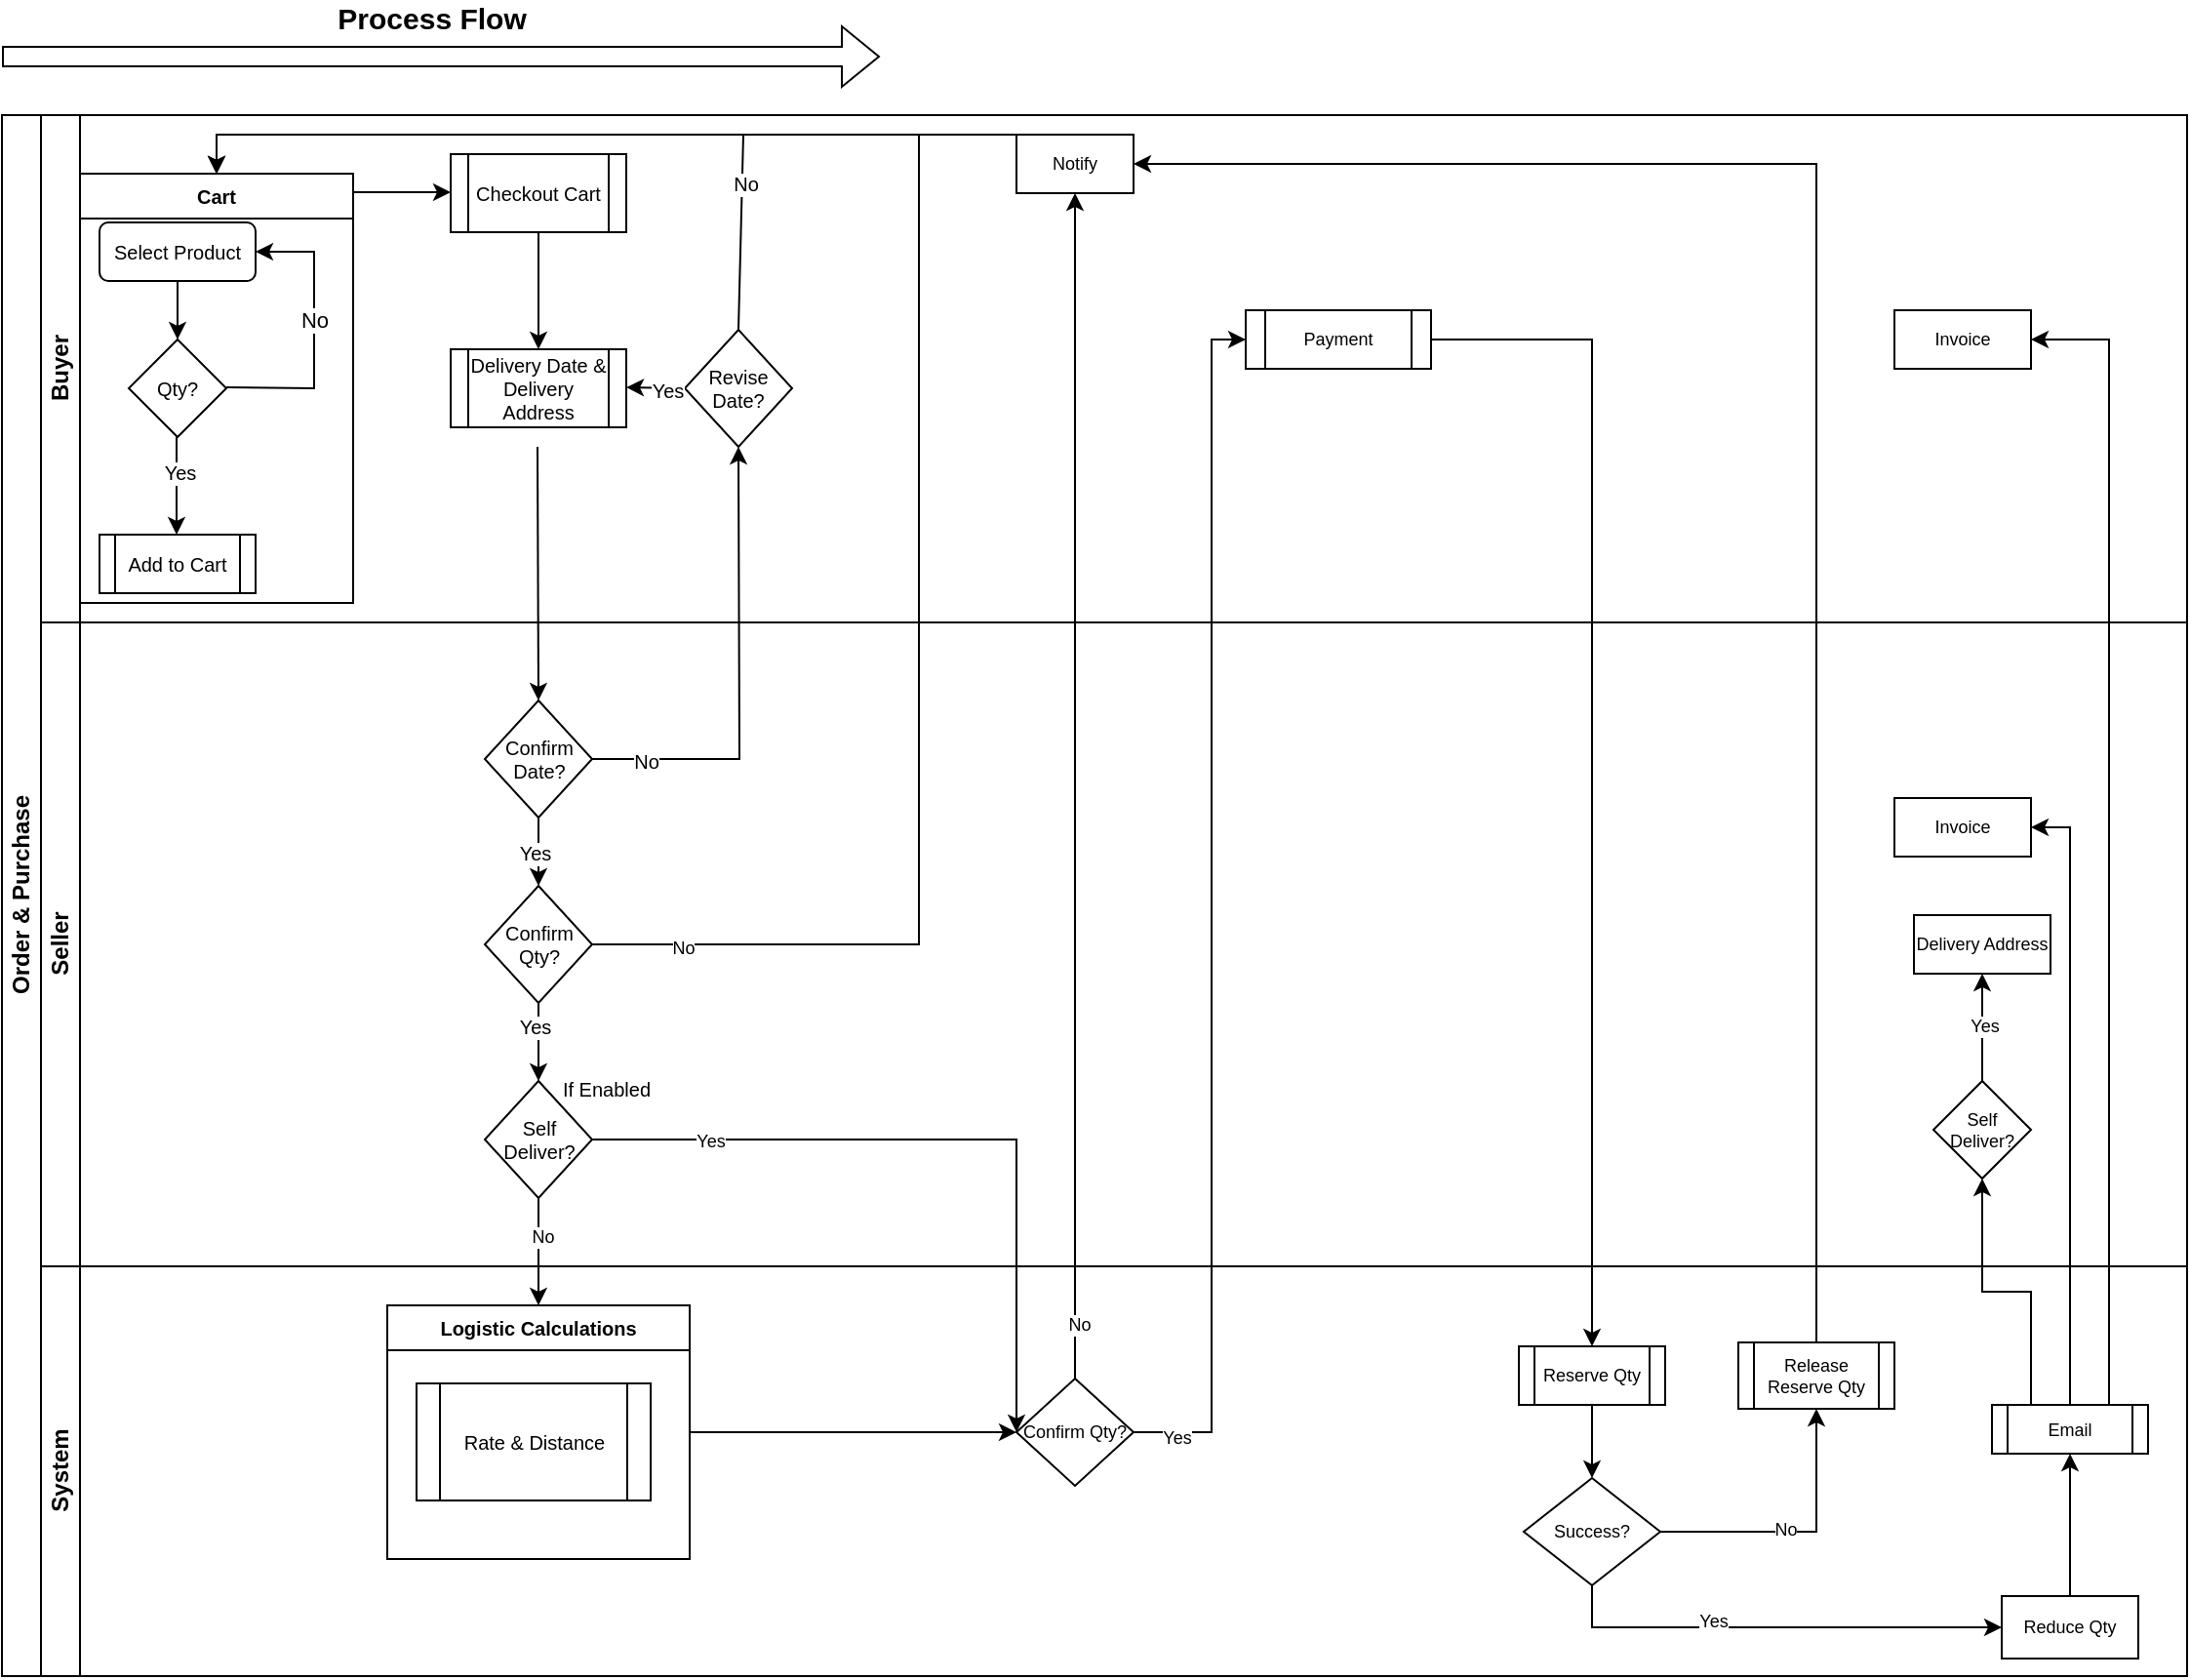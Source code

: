 <mxfile version="15.7.0" type="github">
  <diagram id="prtHgNgQTEPvFCAcTncT" name="Page-1">
    <mxGraphModel dx="868" dy="450" grid="1" gridSize="10" guides="1" tooltips="1" connect="1" arrows="1" fold="1" page="1" pageScale="1" pageWidth="827" pageHeight="1169" math="0" shadow="0">
      <root>
        <mxCell id="0" />
        <mxCell id="1" parent="0" />
        <mxCell id="dNxyNK7c78bLwvsdeMH5-19" value="Order &amp;amp; Purchase" style="swimlane;html=1;childLayout=stackLayout;resizeParent=1;resizeParentMax=0;horizontal=0;startSize=20;horizontalStack=0;" parent="1" vertex="1">
          <mxGeometry x="120" y="120" width="1120" height="800" as="geometry" />
        </mxCell>
        <mxCell id="dNxyNK7c78bLwvsdeMH5-20" value="Buyer" style="swimlane;html=1;startSize=20;horizontal=0;" parent="dNxyNK7c78bLwvsdeMH5-19" vertex="1">
          <mxGeometry x="20" width="1100" height="260" as="geometry" />
        </mxCell>
        <mxCell id="1DLhWKv3IPWzaCDEE1xv-9" value="Cart" style="swimlane;fontSize=10;" vertex="1" parent="dNxyNK7c78bLwvsdeMH5-20">
          <mxGeometry x="20" y="30" width="140" height="220" as="geometry">
            <mxRectangle x="20" width="50" height="23" as="alternateBounds" />
          </mxGeometry>
        </mxCell>
        <mxCell id="1DLhWKv3IPWzaCDEE1xv-1" value="Select Product" style="rounded=1;whiteSpace=wrap;html=1;fontSize=10;" vertex="1" parent="1DLhWKv3IPWzaCDEE1xv-9">
          <mxGeometry x="10" y="25" width="80" height="30" as="geometry" />
        </mxCell>
        <mxCell id="1DLhWKv3IPWzaCDEE1xv-2" value="&lt;font size=&quot;1&quot;&gt;Qty?&lt;/font&gt;" style="rhombus;whiteSpace=wrap;html=1;" vertex="1" parent="1DLhWKv3IPWzaCDEE1xv-9">
          <mxGeometry x="25" y="85" width="50" height="50" as="geometry" />
        </mxCell>
        <mxCell id="1DLhWKv3IPWzaCDEE1xv-3" value="" style="endArrow=classic;html=1;rounded=0;fontSize=11;" edge="1" parent="1DLhWKv3IPWzaCDEE1xv-9">
          <mxGeometry width="50" height="50" relative="1" as="geometry">
            <mxPoint x="50" y="55" as="sourcePoint" />
            <mxPoint x="50" y="85" as="targetPoint" />
            <Array as="points" />
          </mxGeometry>
        </mxCell>
        <mxCell id="1DLhWKv3IPWzaCDEE1xv-4" value="" style="endArrow=classic;html=1;rounded=0;fontSize=11;entryX=1;entryY=0.5;entryDx=0;entryDy=0;" edge="1" parent="1DLhWKv3IPWzaCDEE1xv-9">
          <mxGeometry width="50" height="50" relative="1" as="geometry">
            <mxPoint x="75" y="109.5" as="sourcePoint" />
            <mxPoint x="90" y="40" as="targetPoint" />
            <Array as="points">
              <mxPoint x="120" y="110" />
              <mxPoint x="120" y="40" />
            </Array>
          </mxGeometry>
        </mxCell>
        <mxCell id="1DLhWKv3IPWzaCDEE1xv-5" value="No" style="edgeLabel;html=1;align=center;verticalAlign=middle;resizable=0;points=[];fontSize=11;" vertex="1" connectable="0" parent="1DLhWKv3IPWzaCDEE1xv-4">
          <mxGeometry x="-0.09" relative="1" as="geometry">
            <mxPoint y="-14" as="offset" />
          </mxGeometry>
        </mxCell>
        <mxCell id="1DLhWKv3IPWzaCDEE1xv-6" value="&lt;font size=&quot;1&quot;&gt;Add to Cart&lt;/font&gt;" style="shape=process;whiteSpace=wrap;html=1;backgroundOutline=1;fontSize=11;" vertex="1" parent="1DLhWKv3IPWzaCDEE1xv-9">
          <mxGeometry x="10" y="185" width="80" height="30" as="geometry" />
        </mxCell>
        <mxCell id="1DLhWKv3IPWzaCDEE1xv-7" value="" style="endArrow=classic;html=1;rounded=0;fontSize=10;" edge="1" parent="1DLhWKv3IPWzaCDEE1xv-9">
          <mxGeometry width="50" height="50" relative="1" as="geometry">
            <mxPoint x="49.5" y="135" as="sourcePoint" />
            <mxPoint x="49.5" y="185" as="targetPoint" />
          </mxGeometry>
        </mxCell>
        <mxCell id="1DLhWKv3IPWzaCDEE1xv-8" value="Yes" style="edgeLabel;html=1;align=center;verticalAlign=middle;resizable=0;points=[];fontSize=10;" vertex="1" connectable="0" parent="1DLhWKv3IPWzaCDEE1xv-7">
          <mxGeometry x="-0.28" y="1" relative="1" as="geometry">
            <mxPoint as="offset" />
          </mxGeometry>
        </mxCell>
        <mxCell id="1DLhWKv3IPWzaCDEE1xv-12" value="" style="endArrow=classic;html=1;rounded=0;fontSize=10;" edge="1" parent="dNxyNK7c78bLwvsdeMH5-20">
          <mxGeometry width="50" height="50" relative="1" as="geometry">
            <mxPoint x="160" y="39.5" as="sourcePoint" />
            <mxPoint x="210" y="39.5" as="targetPoint" />
          </mxGeometry>
        </mxCell>
        <mxCell id="1DLhWKv3IPWzaCDEE1xv-18" style="edgeStyle=orthogonalEdgeStyle;rounded=0;orthogonalLoop=1;jettySize=auto;html=1;exitX=0.5;exitY=1;exitDx=0;exitDy=0;entryX=0.5;entryY=0;entryDx=0;entryDy=0;fontSize=10;" edge="1" parent="dNxyNK7c78bLwvsdeMH5-20" source="1DLhWKv3IPWzaCDEE1xv-13" target="1DLhWKv3IPWzaCDEE1xv-17">
          <mxGeometry relative="1" as="geometry" />
        </mxCell>
        <mxCell id="1DLhWKv3IPWzaCDEE1xv-13" value="Checkout Cart" style="shape=process;whiteSpace=wrap;html=1;backgroundOutline=1;fontSize=10;" vertex="1" parent="dNxyNK7c78bLwvsdeMH5-20">
          <mxGeometry x="210" y="20" width="90" height="40" as="geometry" />
        </mxCell>
        <mxCell id="1DLhWKv3IPWzaCDEE1xv-17" value="Delivery Date &amp;amp; Delivery Address" style="shape=process;whiteSpace=wrap;html=1;backgroundOutline=1;fontSize=10;" vertex="1" parent="dNxyNK7c78bLwvsdeMH5-20">
          <mxGeometry x="210" y="120" width="90" height="40" as="geometry" />
        </mxCell>
        <mxCell id="1DLhWKv3IPWzaCDEE1xv-19" value="" style="endArrow=classic;html=1;rounded=0;fontSize=10;entryX=0.5;entryY=0;entryDx=0;entryDy=0;" edge="1" parent="dNxyNK7c78bLwvsdeMH5-20" target="1DLhWKv3IPWzaCDEE1xv-20">
          <mxGeometry width="50" height="50" relative="1" as="geometry">
            <mxPoint x="254.5" y="170" as="sourcePoint" />
            <mxPoint x="255" y="280" as="targetPoint" />
          </mxGeometry>
        </mxCell>
        <mxCell id="1DLhWKv3IPWzaCDEE1xv-27" value="Revise Date?" style="rhombus;whiteSpace=wrap;html=1;fontSize=10;" vertex="1" parent="dNxyNK7c78bLwvsdeMH5-20">
          <mxGeometry x="330" y="110" width="55" height="60" as="geometry" />
        </mxCell>
        <mxCell id="1DLhWKv3IPWzaCDEE1xv-30" value="" style="endArrow=classic;html=1;rounded=0;fontSize=10;" edge="1" parent="dNxyNK7c78bLwvsdeMH5-20">
          <mxGeometry width="50" height="50" relative="1" as="geometry">
            <mxPoint x="330" y="140" as="sourcePoint" />
            <mxPoint x="300" y="139.5" as="targetPoint" />
          </mxGeometry>
        </mxCell>
        <mxCell id="1DLhWKv3IPWzaCDEE1xv-31" value="Yes" style="edgeLabel;html=1;align=center;verticalAlign=middle;resizable=0;points=[];fontSize=10;" vertex="1" connectable="0" parent="1DLhWKv3IPWzaCDEE1xv-30">
          <mxGeometry x="-0.4" y="1" relative="1" as="geometry">
            <mxPoint as="offset" />
          </mxGeometry>
        </mxCell>
        <mxCell id="1DLhWKv3IPWzaCDEE1xv-32" value="" style="endArrow=classic;html=1;rounded=0;fontSize=10;entryX=0.5;entryY=0;entryDx=0;entryDy=0;exitX=0.5;exitY=0;exitDx=0;exitDy=0;" edge="1" parent="dNxyNK7c78bLwvsdeMH5-20" source="1DLhWKv3IPWzaCDEE1xv-27" target="1DLhWKv3IPWzaCDEE1xv-9">
          <mxGeometry width="50" height="50" relative="1" as="geometry">
            <mxPoint x="360" y="110" as="sourcePoint" />
            <mxPoint x="360" y="10" as="targetPoint" />
            <Array as="points">
              <mxPoint x="360" y="10" />
              <mxPoint x="90" y="10" />
            </Array>
          </mxGeometry>
        </mxCell>
        <mxCell id="1DLhWKv3IPWzaCDEE1xv-33" value="No" style="edgeLabel;html=1;align=center;verticalAlign=middle;resizable=0;points=[];fontSize=10;" vertex="1" connectable="0" parent="1DLhWKv3IPWzaCDEE1xv-32">
          <mxGeometry x="-0.615" y="-1" relative="1" as="geometry">
            <mxPoint as="offset" />
          </mxGeometry>
        </mxCell>
        <mxCell id="1DLhWKv3IPWzaCDEE1xv-64" style="edgeStyle=orthogonalEdgeStyle;rounded=0;orthogonalLoop=1;jettySize=auto;html=1;exitX=0;exitY=0.5;exitDx=0;exitDy=0;entryX=0.5;entryY=0;entryDx=0;entryDy=0;fontSize=9;" edge="1" parent="dNxyNK7c78bLwvsdeMH5-20" source="1DLhWKv3IPWzaCDEE1xv-62" target="1DLhWKv3IPWzaCDEE1xv-9">
          <mxGeometry relative="1" as="geometry">
            <Array as="points">
              <mxPoint x="500" y="10" />
              <mxPoint x="90" y="10" />
            </Array>
          </mxGeometry>
        </mxCell>
        <mxCell id="1DLhWKv3IPWzaCDEE1xv-62" value="Notify" style="rounded=0;whiteSpace=wrap;html=1;fontSize=9;" vertex="1" parent="dNxyNK7c78bLwvsdeMH5-20">
          <mxGeometry x="500" y="10" width="60" height="30" as="geometry" />
        </mxCell>
        <mxCell id="1DLhWKv3IPWzaCDEE1xv-68" value="Payment" style="shape=process;whiteSpace=wrap;html=1;backgroundOutline=1;fontSize=9;" vertex="1" parent="dNxyNK7c78bLwvsdeMH5-20">
          <mxGeometry x="617.5" y="100" width="95" height="30" as="geometry" />
        </mxCell>
        <mxCell id="1DLhWKv3IPWzaCDEE1xv-85" value="Invoice" style="rounded=0;whiteSpace=wrap;html=1;fontSize=9;" vertex="1" parent="dNxyNK7c78bLwvsdeMH5-20">
          <mxGeometry x="950" y="100" width="70" height="30" as="geometry" />
        </mxCell>
        <mxCell id="1DLhWKv3IPWzaCDEE1xv-21" value="" style="endArrow=classic;html=1;rounded=0;fontSize=10;exitX=1;exitY=0.5;exitDx=0;exitDy=0;entryX=0.5;entryY=1;entryDx=0;entryDy=0;" edge="1" parent="dNxyNK7c78bLwvsdeMH5-19" source="1DLhWKv3IPWzaCDEE1xv-20" target="1DLhWKv3IPWzaCDEE1xv-27">
          <mxGeometry width="50" height="50" relative="1" as="geometry">
            <mxPoint x="310" y="300" as="sourcePoint" />
            <mxPoint x="380" y="330" as="targetPoint" />
            <Array as="points">
              <mxPoint x="350" y="330" />
              <mxPoint x="378" y="330" />
            </Array>
          </mxGeometry>
        </mxCell>
        <mxCell id="1DLhWKv3IPWzaCDEE1xv-28" value="No" style="edgeLabel;html=1;align=center;verticalAlign=middle;resizable=0;points=[];fontSize=10;" vertex="1" connectable="0" parent="1DLhWKv3IPWzaCDEE1xv-21">
          <mxGeometry x="0.214" relative="1" as="geometry">
            <mxPoint x="-48" y="68" as="offset" />
          </mxGeometry>
        </mxCell>
        <mxCell id="dNxyNK7c78bLwvsdeMH5-21" value="Seller" style="swimlane;html=1;startSize=20;horizontal=0;" parent="dNxyNK7c78bLwvsdeMH5-19" vertex="1">
          <mxGeometry x="20" y="260" width="1100" height="330" as="geometry" />
        </mxCell>
        <mxCell id="1DLhWKv3IPWzaCDEE1xv-25" style="edgeStyle=orthogonalEdgeStyle;rounded=0;orthogonalLoop=1;jettySize=auto;html=1;exitX=0.5;exitY=1;exitDx=0;exitDy=0;entryX=0.5;entryY=0;entryDx=0;entryDy=0;fontSize=10;" edge="1" parent="dNxyNK7c78bLwvsdeMH5-21" source="1DLhWKv3IPWzaCDEE1xv-20" target="1DLhWKv3IPWzaCDEE1xv-51">
          <mxGeometry relative="1" as="geometry" />
        </mxCell>
        <mxCell id="1DLhWKv3IPWzaCDEE1xv-20" value="Confirm Date?" style="rhombus;whiteSpace=wrap;html=1;fontSize=10;" vertex="1" parent="dNxyNK7c78bLwvsdeMH5-21">
          <mxGeometry x="227.5" y="40" width="55" height="60" as="geometry" />
        </mxCell>
        <mxCell id="1DLhWKv3IPWzaCDEE1xv-23" value="Self Deliver?" style="rhombus;whiteSpace=wrap;html=1;fontSize=10;" vertex="1" parent="dNxyNK7c78bLwvsdeMH5-21">
          <mxGeometry x="227.5" y="235" width="55" height="60" as="geometry" />
        </mxCell>
        <mxCell id="1DLhWKv3IPWzaCDEE1xv-35" value="If Enabled" style="text;html=1;strokeColor=none;fillColor=none;align=center;verticalAlign=middle;whiteSpace=wrap;rounded=0;fontSize=10;" vertex="1" parent="dNxyNK7c78bLwvsdeMH5-21">
          <mxGeometry x="260" y="224" width="60" height="30" as="geometry" />
        </mxCell>
        <mxCell id="1DLhWKv3IPWzaCDEE1xv-53" style="edgeStyle=orthogonalEdgeStyle;rounded=0;orthogonalLoop=1;jettySize=auto;html=1;exitX=0.5;exitY=1;exitDx=0;exitDy=0;entryX=0.5;entryY=0;entryDx=0;entryDy=0;fontSize=9;" edge="1" parent="dNxyNK7c78bLwvsdeMH5-21" source="1DLhWKv3IPWzaCDEE1xv-51" target="1DLhWKv3IPWzaCDEE1xv-23">
          <mxGeometry relative="1" as="geometry" />
        </mxCell>
        <mxCell id="1DLhWKv3IPWzaCDEE1xv-51" value="Confirm Qty?" style="rhombus;whiteSpace=wrap;html=1;fontSize=10;" vertex="1" parent="dNxyNK7c78bLwvsdeMH5-21">
          <mxGeometry x="227.5" y="135" width="55" height="60" as="geometry" />
        </mxCell>
        <mxCell id="1DLhWKv3IPWzaCDEE1xv-54" value="Yes" style="edgeLabel;html=1;align=center;verticalAlign=middle;resizable=0;points=[];fontSize=10;" vertex="1" connectable="0" parent="dNxyNK7c78bLwvsdeMH5-21">
          <mxGeometry x="319.999" y="170.0" as="geometry">
            <mxPoint x="-67" y="37" as="offset" />
          </mxGeometry>
        </mxCell>
        <mxCell id="1DLhWKv3IPWzaCDEE1xv-84" value="Invoice" style="rounded=0;whiteSpace=wrap;html=1;fontSize=9;" vertex="1" parent="dNxyNK7c78bLwvsdeMH5-21">
          <mxGeometry x="950" y="90" width="70" height="30" as="geometry" />
        </mxCell>
        <mxCell id="1DLhWKv3IPWzaCDEE1xv-106" style="edgeStyle=orthogonalEdgeStyle;rounded=0;orthogonalLoop=1;jettySize=auto;html=1;exitX=0.5;exitY=0;exitDx=0;exitDy=0;entryX=0.5;entryY=1;entryDx=0;entryDy=0;fontSize=9;" edge="1" parent="dNxyNK7c78bLwvsdeMH5-21" source="1DLhWKv3IPWzaCDEE1xv-101" target="1DLhWKv3IPWzaCDEE1xv-103">
          <mxGeometry relative="1" as="geometry" />
        </mxCell>
        <mxCell id="1DLhWKv3IPWzaCDEE1xv-101" value="Self Deliver?" style="rhombus;whiteSpace=wrap;html=1;fontSize=9;" vertex="1" parent="dNxyNK7c78bLwvsdeMH5-21">
          <mxGeometry x="970" y="235" width="50" height="50" as="geometry" />
        </mxCell>
        <mxCell id="1DLhWKv3IPWzaCDEE1xv-103" value="Delivery Address" style="rounded=0;whiteSpace=wrap;html=1;fontSize=9;" vertex="1" parent="dNxyNK7c78bLwvsdeMH5-21">
          <mxGeometry x="960" y="150" width="70" height="30" as="geometry" />
        </mxCell>
        <mxCell id="1DLhWKv3IPWzaCDEE1xv-39" value="" style="endArrow=classic;html=1;rounded=0;fontSize=10;entryX=0.5;entryY=0;entryDx=0;entryDy=0;exitX=0.5;exitY=1;exitDx=0;exitDy=0;" edge="1" parent="dNxyNK7c78bLwvsdeMH5-19" source="1DLhWKv3IPWzaCDEE1xv-23" target="1DLhWKv3IPWzaCDEE1xv-41">
          <mxGeometry width="50" height="50" relative="1" as="geometry">
            <mxPoint x="300" y="540" as="sourcePoint" />
            <mxPoint x="274.5" y="541" as="targetPoint" />
          </mxGeometry>
        </mxCell>
        <mxCell id="1DLhWKv3IPWzaCDEE1xv-49" value="No" style="edgeLabel;html=1;align=center;verticalAlign=middle;resizable=0;points=[];fontSize=9;" vertex="1" connectable="0" parent="1DLhWKv3IPWzaCDEE1xv-39">
          <mxGeometry x="-0.286" y="2" relative="1" as="geometry">
            <mxPoint as="offset" />
          </mxGeometry>
        </mxCell>
        <mxCell id="1DLhWKv3IPWzaCDEE1xv-55" style="edgeStyle=orthogonalEdgeStyle;rounded=0;orthogonalLoop=1;jettySize=auto;html=1;exitX=1;exitY=0.5;exitDx=0;exitDy=0;fontSize=9;entryX=0.5;entryY=0;entryDx=0;entryDy=0;" edge="1" parent="dNxyNK7c78bLwvsdeMH5-19" source="1DLhWKv3IPWzaCDEE1xv-51" target="1DLhWKv3IPWzaCDEE1xv-9">
          <mxGeometry relative="1" as="geometry">
            <mxPoint x="470" y="230" as="targetPoint" />
            <Array as="points">
              <mxPoint x="470" y="425" />
              <mxPoint x="470" y="10" />
              <mxPoint x="110" y="10" />
            </Array>
          </mxGeometry>
        </mxCell>
        <mxCell id="1DLhWKv3IPWzaCDEE1xv-56" value="No" style="edgeLabel;html=1;align=center;verticalAlign=middle;resizable=0;points=[];fontSize=9;" vertex="1" connectable="0" parent="1DLhWKv3IPWzaCDEE1xv-55">
          <mxGeometry x="-0.905" y="-2" relative="1" as="geometry">
            <mxPoint x="1" as="offset" />
          </mxGeometry>
        </mxCell>
        <mxCell id="1DLhWKv3IPWzaCDEE1xv-63" style="edgeStyle=orthogonalEdgeStyle;rounded=0;orthogonalLoop=1;jettySize=auto;html=1;exitX=0.5;exitY=0;exitDx=0;exitDy=0;fontSize=9;entryX=0.5;entryY=1;entryDx=0;entryDy=0;" edge="1" parent="dNxyNK7c78bLwvsdeMH5-19" source="1DLhWKv3IPWzaCDEE1xv-59" target="1DLhWKv3IPWzaCDEE1xv-62">
          <mxGeometry relative="1" as="geometry">
            <mxPoint x="550" y="50" as="targetPoint" />
          </mxGeometry>
        </mxCell>
        <mxCell id="1DLhWKv3IPWzaCDEE1xv-65" value="No" style="edgeLabel;html=1;align=center;verticalAlign=middle;resizable=0;points=[];fontSize=9;" vertex="1" connectable="0" parent="1DLhWKv3IPWzaCDEE1xv-63">
          <mxGeometry x="-0.909" y="-2" relative="1" as="geometry">
            <mxPoint as="offset" />
          </mxGeometry>
        </mxCell>
        <mxCell id="1DLhWKv3IPWzaCDEE1xv-86" style="edgeStyle=orthogonalEdgeStyle;rounded=0;orthogonalLoop=1;jettySize=auto;html=1;exitX=0.5;exitY=0;exitDx=0;exitDy=0;entryX=1;entryY=0.5;entryDx=0;entryDy=0;fontSize=9;" edge="1" parent="dNxyNK7c78bLwvsdeMH5-19" source="1DLhWKv3IPWzaCDEE1xv-82" target="1DLhWKv3IPWzaCDEE1xv-84">
          <mxGeometry relative="1" as="geometry" />
        </mxCell>
        <mxCell id="1DLhWKv3IPWzaCDEE1xv-87" style="edgeStyle=orthogonalEdgeStyle;rounded=0;orthogonalLoop=1;jettySize=auto;html=1;exitX=0.75;exitY=0;exitDx=0;exitDy=0;entryX=1;entryY=0.5;entryDx=0;entryDy=0;fontSize=9;" edge="1" parent="dNxyNK7c78bLwvsdeMH5-19" source="1DLhWKv3IPWzaCDEE1xv-82" target="1DLhWKv3IPWzaCDEE1xv-85">
          <mxGeometry relative="1" as="geometry" />
        </mxCell>
        <mxCell id="1DLhWKv3IPWzaCDEE1xv-67" style="edgeStyle=orthogonalEdgeStyle;rounded=0;orthogonalLoop=1;jettySize=auto;html=1;exitX=1;exitY=0.5;exitDx=0;exitDy=0;fontSize=9;entryX=0;entryY=0.5;entryDx=0;entryDy=0;" edge="1" parent="dNxyNK7c78bLwvsdeMH5-19" source="1DLhWKv3IPWzaCDEE1xv-59" target="1DLhWKv3IPWzaCDEE1xv-68">
          <mxGeometry relative="1" as="geometry">
            <mxPoint x="670" y="440" as="targetPoint" />
            <Array as="points">
              <mxPoint x="620" y="675" />
              <mxPoint x="620" y="115" />
            </Array>
          </mxGeometry>
        </mxCell>
        <mxCell id="dNxyNK7c78bLwvsdeMH5-22" value="System" style="swimlane;html=1;startSize=20;horizontal=0;" parent="dNxyNK7c78bLwvsdeMH5-19" vertex="1">
          <mxGeometry x="20" y="590" width="1100" height="210" as="geometry" />
        </mxCell>
        <mxCell id="1DLhWKv3IPWzaCDEE1xv-60" style="edgeStyle=orthogonalEdgeStyle;rounded=0;orthogonalLoop=1;jettySize=auto;html=1;exitX=1;exitY=0.5;exitDx=0;exitDy=0;entryX=0;entryY=0.5;entryDx=0;entryDy=0;fontSize=9;" edge="1" parent="dNxyNK7c78bLwvsdeMH5-22" source="1DLhWKv3IPWzaCDEE1xv-41" target="1DLhWKv3IPWzaCDEE1xv-59">
          <mxGeometry relative="1" as="geometry" />
        </mxCell>
        <mxCell id="1DLhWKv3IPWzaCDEE1xv-41" value="Logistic Calculations" style="swimlane;fontSize=10;" vertex="1" parent="dNxyNK7c78bLwvsdeMH5-22">
          <mxGeometry x="177.5" y="20" width="155" height="130" as="geometry" />
        </mxCell>
        <mxCell id="1DLhWKv3IPWzaCDEE1xv-42" value="Rate &amp;amp; Distance" style="shape=process;whiteSpace=wrap;html=1;backgroundOutline=1;fontSize=10;" vertex="1" parent="1DLhWKv3IPWzaCDEE1xv-41">
          <mxGeometry x="15" y="40" width="120" height="60" as="geometry" />
        </mxCell>
        <mxCell id="1DLhWKv3IPWzaCDEE1xv-59" value="Confirm Qty?" style="rhombus;whiteSpace=wrap;html=1;fontSize=9;" vertex="1" parent="dNxyNK7c78bLwvsdeMH5-22">
          <mxGeometry x="500" y="57.5" width="60" height="55" as="geometry" />
        </mxCell>
        <mxCell id="1DLhWKv3IPWzaCDEE1xv-91" style="edgeStyle=orthogonalEdgeStyle;rounded=0;orthogonalLoop=1;jettySize=auto;html=1;exitX=0.5;exitY=0;exitDx=0;exitDy=0;entryX=0.5;entryY=1;entryDx=0;entryDy=0;fontSize=9;" edge="1" parent="dNxyNK7c78bLwvsdeMH5-22" source="1DLhWKv3IPWzaCDEE1xv-66" target="1DLhWKv3IPWzaCDEE1xv-82">
          <mxGeometry relative="1" as="geometry" />
        </mxCell>
        <mxCell id="1DLhWKv3IPWzaCDEE1xv-66" value="Reduce Qty" style="rounded=0;whiteSpace=wrap;html=1;fontSize=9;" vertex="1" parent="dNxyNK7c78bLwvsdeMH5-22">
          <mxGeometry x="1005" y="169" width="70" height="32" as="geometry" />
        </mxCell>
        <mxCell id="1DLhWKv3IPWzaCDEE1xv-89" style="edgeStyle=orthogonalEdgeStyle;rounded=0;orthogonalLoop=1;jettySize=auto;html=1;exitX=0.5;exitY=1;exitDx=0;exitDy=0;entryX=0;entryY=0.5;entryDx=0;entryDy=0;fontSize=9;" edge="1" parent="dNxyNK7c78bLwvsdeMH5-22" source="1DLhWKv3IPWzaCDEE1xv-71" target="1DLhWKv3IPWzaCDEE1xv-66">
          <mxGeometry relative="1" as="geometry" />
        </mxCell>
        <mxCell id="1DLhWKv3IPWzaCDEE1xv-90" value="Yes" style="edgeLabel;html=1;align=center;verticalAlign=middle;resizable=0;points=[];fontSize=9;" vertex="1" connectable="0" parent="1DLhWKv3IPWzaCDEE1xv-89">
          <mxGeometry x="-0.279" y="3" relative="1" as="geometry">
            <mxPoint as="offset" />
          </mxGeometry>
        </mxCell>
        <mxCell id="1DLhWKv3IPWzaCDEE1xv-98" style="edgeStyle=orthogonalEdgeStyle;rounded=0;orthogonalLoop=1;jettySize=auto;html=1;exitX=1;exitY=0.5;exitDx=0;exitDy=0;entryX=0.5;entryY=1;entryDx=0;entryDy=0;fontSize=9;" edge="1" parent="dNxyNK7c78bLwvsdeMH5-22" source="1DLhWKv3IPWzaCDEE1xv-71" target="1DLhWKv3IPWzaCDEE1xv-97">
          <mxGeometry relative="1" as="geometry" />
        </mxCell>
        <mxCell id="1DLhWKv3IPWzaCDEE1xv-99" value="No" style="edgeLabel;html=1;align=center;verticalAlign=middle;resizable=0;points=[];fontSize=9;" vertex="1" connectable="0" parent="1DLhWKv3IPWzaCDEE1xv-98">
          <mxGeometry x="-0.105" y="1" relative="1" as="geometry">
            <mxPoint as="offset" />
          </mxGeometry>
        </mxCell>
        <mxCell id="1DLhWKv3IPWzaCDEE1xv-71" value="Success?" style="rhombus;whiteSpace=wrap;html=1;fontSize=9;" vertex="1" parent="dNxyNK7c78bLwvsdeMH5-22">
          <mxGeometry x="760" y="108.5" width="70" height="55" as="geometry" />
        </mxCell>
        <mxCell id="1DLhWKv3IPWzaCDEE1xv-82" value="Email" style="shape=process;whiteSpace=wrap;html=1;backgroundOutline=1;fontSize=9;" vertex="1" parent="dNxyNK7c78bLwvsdeMH5-22">
          <mxGeometry x="1000" y="71" width="80" height="25" as="geometry" />
        </mxCell>
        <mxCell id="1DLhWKv3IPWzaCDEE1xv-95" style="edgeStyle=orthogonalEdgeStyle;rounded=0;orthogonalLoop=1;jettySize=auto;html=1;exitX=0.5;exitY=1;exitDx=0;exitDy=0;entryX=0.5;entryY=0;entryDx=0;entryDy=0;fontSize=9;" edge="1" parent="dNxyNK7c78bLwvsdeMH5-22" source="1DLhWKv3IPWzaCDEE1xv-94" target="1DLhWKv3IPWzaCDEE1xv-71">
          <mxGeometry relative="1" as="geometry" />
        </mxCell>
        <mxCell id="1DLhWKv3IPWzaCDEE1xv-94" value="Reserve Qty" style="shape=process;whiteSpace=wrap;html=1;backgroundOutline=1;fontSize=9;" vertex="1" parent="dNxyNK7c78bLwvsdeMH5-22">
          <mxGeometry x="757.5" y="41" width="75" height="30" as="geometry" />
        </mxCell>
        <mxCell id="1DLhWKv3IPWzaCDEE1xv-97" value="Release Reserve Qty" style="shape=process;whiteSpace=wrap;html=1;backgroundOutline=1;fontSize=9;" vertex="1" parent="dNxyNK7c78bLwvsdeMH5-22">
          <mxGeometry x="870" y="39" width="80" height="34" as="geometry" />
        </mxCell>
        <mxCell id="1DLhWKv3IPWzaCDEE1xv-96" style="edgeStyle=orthogonalEdgeStyle;rounded=0;orthogonalLoop=1;jettySize=auto;html=1;exitX=1;exitY=0.5;exitDx=0;exitDy=0;fontSize=9;" edge="1" parent="dNxyNK7c78bLwvsdeMH5-19" source="1DLhWKv3IPWzaCDEE1xv-68" target="1DLhWKv3IPWzaCDEE1xv-94">
          <mxGeometry relative="1" as="geometry" />
        </mxCell>
        <mxCell id="1DLhWKv3IPWzaCDEE1xv-100" style="edgeStyle=orthogonalEdgeStyle;rounded=0;orthogonalLoop=1;jettySize=auto;html=1;exitX=0.5;exitY=0;exitDx=0;exitDy=0;entryX=1;entryY=0.5;entryDx=0;entryDy=0;fontSize=9;" edge="1" parent="dNxyNK7c78bLwvsdeMH5-19" source="1DLhWKv3IPWzaCDEE1xv-97" target="1DLhWKv3IPWzaCDEE1xv-62">
          <mxGeometry relative="1" as="geometry" />
        </mxCell>
        <mxCell id="1DLhWKv3IPWzaCDEE1xv-24" value="" style="endArrow=classic;html=1;rounded=0;fontSize=10;exitX=1;exitY=0.5;exitDx=0;exitDy=0;entryX=0;entryY=0.5;entryDx=0;entryDy=0;" edge="1" parent="dNxyNK7c78bLwvsdeMH5-19" source="1DLhWKv3IPWzaCDEE1xv-23" target="1DLhWKv3IPWzaCDEE1xv-59">
          <mxGeometry width="50" height="50" relative="1" as="geometry">
            <mxPoint x="310" y="495" as="sourcePoint" />
            <mxPoint x="380" y="525" as="targetPoint" />
            <Array as="points">
              <mxPoint x="520" y="525" />
            </Array>
          </mxGeometry>
        </mxCell>
        <mxCell id="1DLhWKv3IPWzaCDEE1xv-108" value="Yes" style="edgeLabel;html=1;align=center;verticalAlign=middle;resizable=0;points=[];fontSize=9;" vertex="1" connectable="0" parent="1DLhWKv3IPWzaCDEE1xv-24">
          <mxGeometry x="-0.676" y="-1" relative="1" as="geometry">
            <mxPoint x="1" as="offset" />
          </mxGeometry>
        </mxCell>
        <mxCell id="1DLhWKv3IPWzaCDEE1xv-102" style="edgeStyle=orthogonalEdgeStyle;rounded=0;orthogonalLoop=1;jettySize=auto;html=1;exitX=0.25;exitY=0;exitDx=0;exitDy=0;entryX=0.5;entryY=1;entryDx=0;entryDy=0;fontSize=9;" edge="1" parent="dNxyNK7c78bLwvsdeMH5-19" source="1DLhWKv3IPWzaCDEE1xv-82" target="1DLhWKv3IPWzaCDEE1xv-101">
          <mxGeometry relative="1" as="geometry" />
        </mxCell>
        <mxCell id="1DLhWKv3IPWzaCDEE1xv-37" value="Yes" style="edgeLabel;html=1;align=center;verticalAlign=middle;resizable=0;points=[];fontSize=10;" vertex="1" connectable="0" parent="1">
          <mxGeometry x="459.789" y="460.5" as="geometry">
            <mxPoint x="-67" y="37" as="offset" />
          </mxGeometry>
        </mxCell>
        <mxCell id="1DLhWKv3IPWzaCDEE1xv-73" value="" style="shape=flexArrow;endArrow=classic;html=1;rounded=0;fontSize=9;" edge="1" parent="1">
          <mxGeometry width="50" height="50" relative="1" as="geometry">
            <mxPoint x="120" y="90" as="sourcePoint" />
            <mxPoint x="570" y="90" as="targetPoint" />
          </mxGeometry>
        </mxCell>
        <mxCell id="1DLhWKv3IPWzaCDEE1xv-74" value="Process Flow" style="edgeLabel;html=1;align=center;verticalAlign=middle;resizable=0;points=[];fontSize=15;fontStyle=1" vertex="1" connectable="0" parent="1DLhWKv3IPWzaCDEE1xv-73">
          <mxGeometry x="-0.178" relative="1" as="geometry">
            <mxPoint x="35" y="-20" as="offset" />
          </mxGeometry>
        </mxCell>
        <mxCell id="1DLhWKv3IPWzaCDEE1xv-80" value="Yes" style="edgeLabel;html=1;align=center;verticalAlign=middle;resizable=0;points=[];fontSize=9;" vertex="1" connectable="0" parent="1">
          <mxGeometry x="682" y="750.5" as="geometry">
            <mxPoint x="40" y="47" as="offset" />
          </mxGeometry>
        </mxCell>
        <mxCell id="1DLhWKv3IPWzaCDEE1xv-107" value="Yes" style="edgeLabel;html=1;align=center;verticalAlign=middle;resizable=0;points=[];fontSize=9;" vertex="1" connectable="0" parent="1">
          <mxGeometry x="1007.5" y="902" as="geometry">
            <mxPoint x="128" y="-315" as="offset" />
          </mxGeometry>
        </mxCell>
      </root>
    </mxGraphModel>
  </diagram>
</mxfile>
